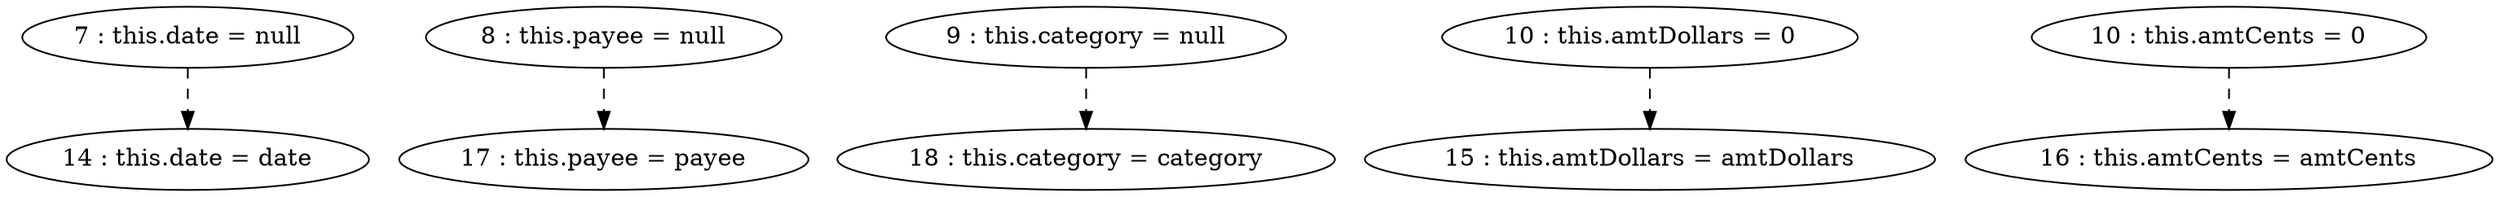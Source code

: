 digraph G {
"7 : this.date = null"
"7 : this.date = null" -> "14 : this.date = date" [style=dashed]
"8 : this.payee = null"
"8 : this.payee = null" -> "17 : this.payee = payee" [style=dashed]
"9 : this.category = null"
"9 : this.category = null" -> "18 : this.category = category" [style=dashed]
"10 : this.amtDollars = 0"
"10 : this.amtDollars = 0" -> "15 : this.amtDollars = amtDollars" [style=dashed]
"10 : this.amtCents = 0"
"10 : this.amtCents = 0" -> "16 : this.amtCents = amtCents" [style=dashed]
"14 : this.date = date"
"15 : this.amtDollars = amtDollars"
"16 : this.amtCents = amtCents"
"17 : this.payee = payee"
"18 : this.category = category"
}